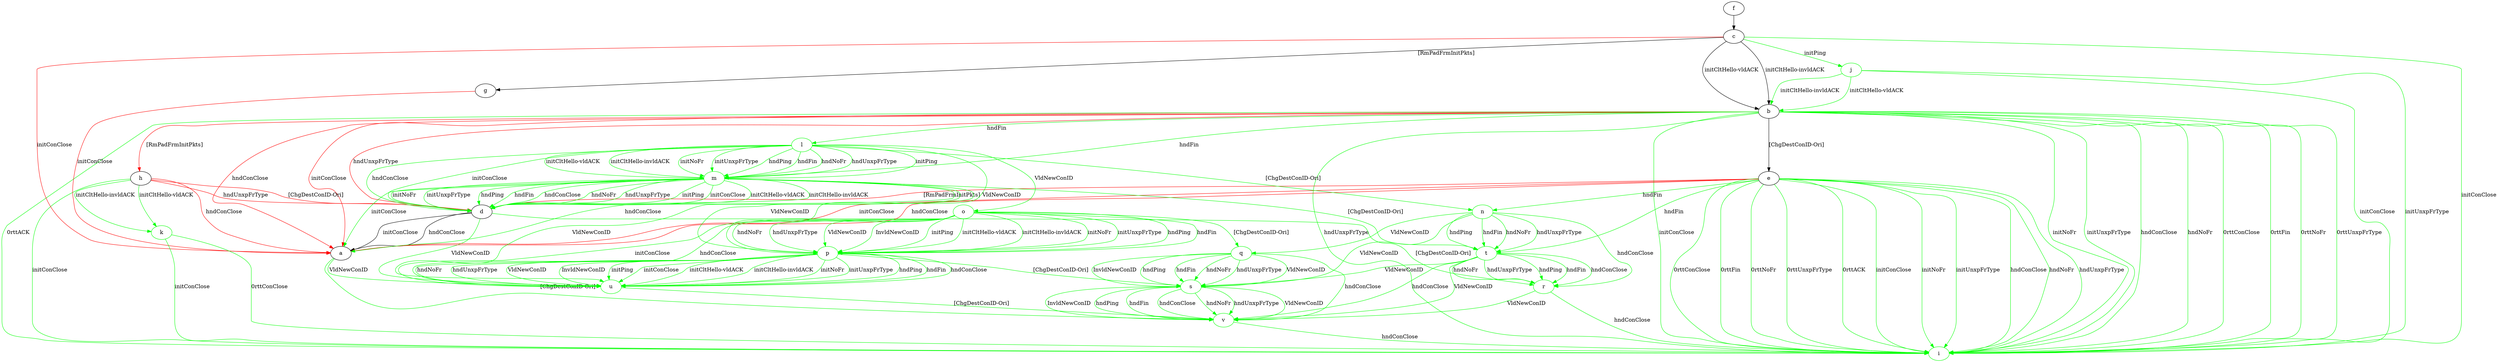 digraph "" {
	u	[color=green];
	a -> u	[key=0,
		color=green,
		label="VldNewConID "];
	v	[color=green];
	a -> v	[key=0,
		color=green,
		label="[ChgDestConID-Ori] "];
	b -> a	[key=0,
		color=red,
		label="initConClose "];
	b -> a	[key=1,
		color=red,
		label="hndConClose "];
	b -> d	[key=0,
		color=red,
		label="hndUnxpFrType "];
	b -> e	[key=0,
		label="[ChgDestConID-Ori] "];
	b -> h	[key=0,
		color=red,
		label="[RmPadFrmInitPkts] "];
	i	[color=green];
	b -> i	[key=0,
		color=green,
		label="initConClose "];
	b -> i	[key=1,
		color=green,
		label="initNoFr "];
	b -> i	[key=2,
		color=green,
		label="initUnxpFrType "];
	b -> i	[key=3,
		color=green,
		label="hndConClose "];
	b -> i	[key=4,
		color=green,
		label="hndNoFr "];
	b -> i	[key=5,
		color=green,
		label="hndUnxpFrType "];
	b -> i	[key=6,
		color=green,
		label="0rttConClose "];
	b -> i	[key=7,
		color=green,
		label="0rttFin "];
	b -> i	[key=8,
		color=green,
		label="0rttNoFr "];
	b -> i	[key=9,
		color=green,
		label="0rttUnxpFrType "];
	b -> i	[key=10,
		color=green,
		label="0rttACK "];
	l	[color=green];
	b -> l	[key=0,
		color=green,
		label="hndFin "];
	m	[color=green];
	b -> m	[key=0,
		color=green,
		label="hndFin "];
	c -> a	[key=0,
		color=red,
		label="initConClose "];
	c -> b	[key=0,
		label="initCltHello-vldACK "];
	c -> b	[key=1,
		label="initCltHello-invldACK "];
	c -> g	[key=0,
		label="[RmPadFrmInitPkts] "];
	c -> i	[key=0,
		color=green,
		label="initConClose "];
	j	[color=green];
	c -> j	[key=0,
		color=green,
		label="initPing "];
	d -> a	[key=0,
		label="initConClose "];
	d -> a	[key=1,
		label="hndConClose "];
	r	[color=green];
	d -> r	[key=0,
		color=green,
		label="[ChgDestConID-Ori] "];
	d -> u	[key=0,
		color=green,
		label="VldNewConID "];
	e -> a	[key=0,
		color=red,
		label="initConClose "];
	e -> a	[key=1,
		color=red,
		label="hndConClose "];
	e -> d	[key=0,
		color=red,
		label="[RmPadFrmInitPkts] "];
	e -> i	[key=0,
		color=green,
		label="initConClose "];
	e -> i	[key=1,
		color=green,
		label="initNoFr "];
	e -> i	[key=2,
		color=green,
		label="initUnxpFrType "];
	e -> i	[key=3,
		color=green,
		label="hndConClose "];
	e -> i	[key=4,
		color=green,
		label="hndNoFr "];
	e -> i	[key=5,
		color=green,
		label="hndUnxpFrType "];
	e -> i	[key=6,
		color=green,
		label="0rttConClose "];
	e -> i	[key=7,
		color=green,
		label="0rttFin "];
	e -> i	[key=8,
		color=green,
		label="0rttNoFr "];
	e -> i	[key=9,
		color=green,
		label="0rttUnxpFrType "];
	e -> i	[key=10,
		color=green,
		label="0rttACK "];
	n	[color=green];
	e -> n	[key=0,
		color=green,
		label="hndFin "];
	t	[color=green];
	e -> t	[key=0,
		color=green,
		label="hndFin "];
	f -> c	[key=0];
	g -> a	[key=0,
		color=red,
		label="initConClose "];
	h -> a	[key=0,
		color=red,
		label="hndConClose "];
	h -> d	[key=0,
		color=red,
		label="hndUnxpFrType "];
	h -> d	[key=1,
		color=red,
		label="[ChgDestConID-Ori] "];
	h -> i	[key=0,
		color=green,
		label="initConClose "];
	k	[color=green];
	h -> k	[key=0,
		color=green,
		label="initCltHello-vldACK "];
	h -> k	[key=1,
		color=green,
		label="initCltHello-invldACK "];
	j -> b	[key=0,
		color=green,
		label="initCltHello-vldACK "];
	j -> b	[key=1,
		color=green,
		label="initCltHello-invldACK "];
	j -> i	[key=0,
		color=green,
		label="initConClose "];
	j -> i	[key=1,
		color=green,
		label="initUnxpFrType "];
	k -> i	[key=0,
		color=green,
		label="initConClose "];
	k -> i	[key=1,
		color=green,
		label="0rttConClose "];
	l -> d	[key=0,
		color=green,
		label="initConClose "];
	l -> d	[key=1,
		color=green,
		label="hndConClose "];
	l -> m	[key=0,
		color=green,
		label="initPing "];
	l -> m	[key=1,
		color=green,
		label="initCltHello-vldACK "];
	l -> m	[key=2,
		color=green,
		label="initCltHello-invldACK "];
	l -> m	[key=3,
		color=green,
		label="initNoFr "];
	l -> m	[key=4,
		color=green,
		label="initUnxpFrType "];
	l -> m	[key=5,
		color=green,
		label="hndPing "];
	l -> m	[key=6,
		color=green,
		label="hndFin "];
	l -> m	[key=7,
		color=green,
		label="hndNoFr "];
	l -> m	[key=8,
		color=green,
		label="hndUnxpFrType "];
	l -> n	[key=0,
		color=green,
		label="[ChgDestConID-Ori] "];
	o	[color=green];
	l -> o	[key=0,
		color=green,
		label="VldNewConID "];
	p	[color=green];
	l -> p	[key=0,
		color=green,
		label="VldNewConID "];
	m -> a	[key=0,
		color=green,
		label="initConClose "];
	m -> a	[key=1,
		color=green,
		label="hndConClose "];
	m -> d	[key=0,
		color=green,
		label="initPing "];
	m -> d	[key=1,
		color=green,
		label="initConClose "];
	m -> d	[key=2,
		color=green,
		label="initCltHello-vldACK "];
	m -> d	[key=3,
		color=green,
		label="initCltHello-invldACK "];
	m -> d	[key=4,
		color=green,
		label="initNoFr "];
	m -> d	[key=5,
		color=green,
		label="initUnxpFrType "];
	m -> d	[key=6,
		color=green,
		label="hndPing "];
	m -> d	[key=7,
		color=green,
		label="hndFin "];
	m -> d	[key=8,
		color=green,
		label="hndConClose "];
	m -> d	[key=9,
		color=green,
		label="hndNoFr "];
	m -> d	[key=10,
		color=green,
		label="hndUnxpFrType "];
	m -> p	[key=0,
		color=green,
		label="VldNewConID "];
	m -> t	[key=0,
		color=green,
		label="[ChgDestConID-Ori] "];
	m -> u	[key=0,
		color=green,
		label="VldNewConID "];
	q	[color=green];
	n -> q	[key=0,
		color=green,
		label="VldNewConID "];
	n -> r	[key=0,
		color=green,
		label="hndConClose "];
	s	[color=green];
	n -> s	[key=0,
		color=green,
		label="VldNewConID "];
	n -> t	[key=0,
		color=green,
		label="hndPing "];
	n -> t	[key=1,
		color=green,
		label="hndFin "];
	n -> t	[key=2,
		color=green,
		label="hndNoFr "];
	n -> t	[key=3,
		color=green,
		label="hndUnxpFrType "];
	o -> p	[key=0,
		color=green,
		label="initPing "];
	o -> p	[key=1,
		color=green,
		label="initCltHello-vldACK "];
	o -> p	[key=2,
		color=green,
		label="initCltHello-invldACK "];
	o -> p	[key=3,
		color=green,
		label="initNoFr "];
	o -> p	[key=4,
		color=green,
		label="initUnxpFrType "];
	o -> p	[key=5,
		color=green,
		label="hndPing "];
	o -> p	[key=6,
		color=green,
		label="hndFin "];
	o -> p	[key=7,
		color=green,
		label="hndNoFr "];
	o -> p	[key=8,
		color=green,
		label="hndUnxpFrType "];
	o -> p	[key=9,
		color=green,
		label="VldNewConID "];
	o -> p	[key=10,
		color=green,
		label="InvldNewConID "];
	o -> q	[key=0,
		color=green,
		label="[ChgDestConID-Ori] "];
	o -> u	[key=0,
		color=green,
		label="initConClose "];
	o -> u	[key=1,
		color=green,
		label="hndConClose "];
	p -> s	[key=0,
		color=green,
		label="[ChgDestConID-Ori] "];
	p -> u	[key=0,
		color=green,
		label="initPing "];
	p -> u	[key=1,
		color=green,
		label="initConClose "];
	p -> u	[key=2,
		color=green,
		label="initCltHello-vldACK "];
	p -> u	[key=3,
		color=green,
		label="initCltHello-invldACK "];
	p -> u	[key=4,
		color=green,
		label="initNoFr "];
	p -> u	[key=5,
		color=green,
		label="initUnxpFrType "];
	p -> u	[key=6,
		color=green,
		label="hndPing "];
	p -> u	[key=7,
		color=green,
		label="hndFin "];
	p -> u	[key=8,
		color=green,
		label="hndConClose "];
	p -> u	[key=9,
		color=green,
		label="hndNoFr "];
	p -> u	[key=10,
		color=green,
		label="hndUnxpFrType "];
	p -> u	[key=11,
		color=green,
		label="VldNewConID "];
	p -> u	[key=12,
		color=green,
		label="InvldNewConID "];
	q -> s	[key=0,
		color=green,
		label="hndPing "];
	q -> s	[key=1,
		color=green,
		label="hndFin "];
	q -> s	[key=2,
		color=green,
		label="hndNoFr "];
	q -> s	[key=3,
		color=green,
		label="hndUnxpFrType "];
	q -> s	[key=4,
		color=green,
		label="VldNewConID "];
	q -> s	[key=5,
		color=green,
		label="InvldNewConID "];
	q -> v	[key=0,
		color=green,
		label="hndConClose "];
	r -> i	[key=0,
		color=green,
		label="hndConClose "];
	r -> v	[key=0,
		color=green,
		label="VldNewConID "];
	s -> v	[key=0,
		color=green,
		label="hndPing "];
	s -> v	[key=1,
		color=green,
		label="hndFin "];
	s -> v	[key=2,
		color=green,
		label="hndConClose "];
	s -> v	[key=3,
		color=green,
		label="hndNoFr "];
	s -> v	[key=4,
		color=green,
		label="hndUnxpFrType "];
	s -> v	[key=5,
		color=green,
		label="VldNewConID "];
	s -> v	[key=6,
		color=green,
		label="InvldNewConID "];
	t -> r	[key=0,
		color=green,
		label="hndPing "];
	t -> r	[key=1,
		color=green,
		label="hndFin "];
	t -> r	[key=2,
		color=green,
		label="hndConClose "];
	t -> r	[key=3,
		color=green,
		label="hndNoFr "];
	t -> r	[key=4,
		color=green,
		label="hndUnxpFrType "];
	t -> s	[key=0,
		color=green,
		label="VldNewConID "];
	t -> v	[key=0,
		color=green,
		label="hndConClose "];
	t -> v	[key=1,
		color=green,
		label="VldNewConID "];
	u -> v	[key=0,
		color=green,
		label="[ChgDestConID-Ori] "];
	v -> i	[key=0,
		color=green,
		label="hndConClose "];
}
